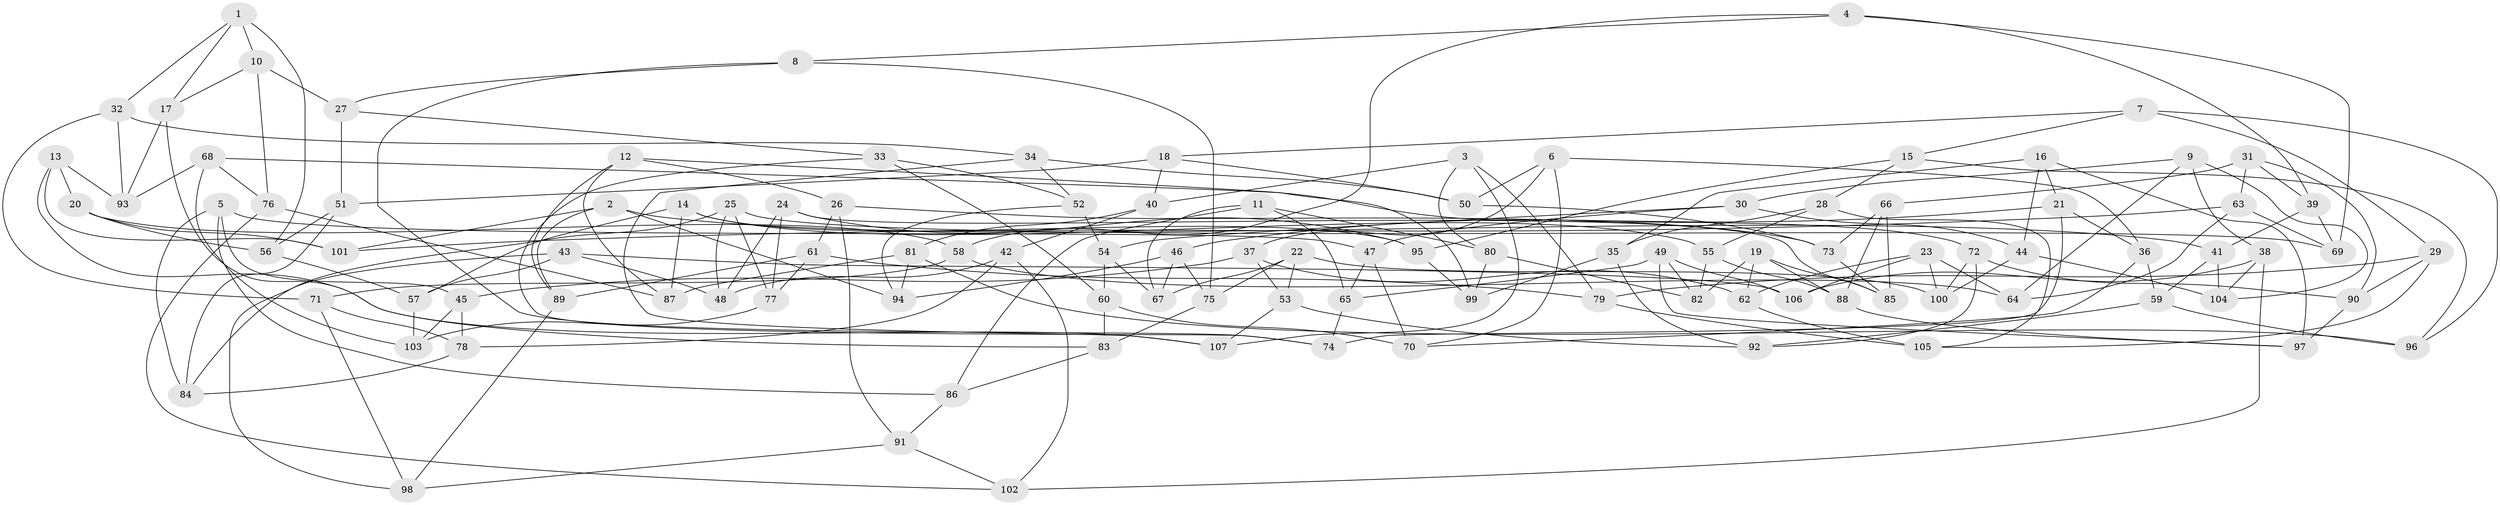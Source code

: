 // Generated by graph-tools (version 1.1) at 2025/56/03/09/25 04:56:57]
// undirected, 107 vertices, 214 edges
graph export_dot {
graph [start="1"]
  node [color=gray90,style=filled];
  1;
  2;
  3;
  4;
  5;
  6;
  7;
  8;
  9;
  10;
  11;
  12;
  13;
  14;
  15;
  16;
  17;
  18;
  19;
  20;
  21;
  22;
  23;
  24;
  25;
  26;
  27;
  28;
  29;
  30;
  31;
  32;
  33;
  34;
  35;
  36;
  37;
  38;
  39;
  40;
  41;
  42;
  43;
  44;
  45;
  46;
  47;
  48;
  49;
  50;
  51;
  52;
  53;
  54;
  55;
  56;
  57;
  58;
  59;
  60;
  61;
  62;
  63;
  64;
  65;
  66;
  67;
  68;
  69;
  70;
  71;
  72;
  73;
  74;
  75;
  76;
  77;
  78;
  79;
  80;
  81;
  82;
  83;
  84;
  85;
  86;
  87;
  88;
  89;
  90;
  91;
  92;
  93;
  94;
  95;
  96;
  97;
  98;
  99;
  100;
  101;
  102;
  103;
  104;
  105;
  106;
  107;
  1 -- 10;
  1 -- 17;
  1 -- 56;
  1 -- 32;
  2 -- 94;
  2 -- 101;
  2 -- 89;
  2 -- 41;
  3 -- 107;
  3 -- 40;
  3 -- 79;
  3 -- 80;
  4 -- 39;
  4 -- 58;
  4 -- 8;
  4 -- 69;
  5 -- 86;
  5 -- 84;
  5 -- 45;
  5 -- 47;
  6 -- 37;
  6 -- 70;
  6 -- 36;
  6 -- 50;
  7 -- 15;
  7 -- 96;
  7 -- 29;
  7 -- 18;
  8 -- 27;
  8 -- 74;
  8 -- 75;
  9 -- 64;
  9 -- 104;
  9 -- 38;
  9 -- 30;
  10 -- 17;
  10 -- 27;
  10 -- 76;
  11 -- 65;
  11 -- 86;
  11 -- 67;
  11 -- 80;
  12 -- 87;
  12 -- 89;
  12 -- 26;
  12 -- 99;
  13 -- 93;
  13 -- 107;
  13 -- 20;
  13 -- 101;
  14 -- 95;
  14 -- 55;
  14 -- 87;
  14 -- 57;
  15 -- 28;
  15 -- 96;
  15 -- 95;
  16 -- 21;
  16 -- 35;
  16 -- 97;
  16 -- 44;
  17 -- 93;
  17 -- 83;
  18 -- 40;
  18 -- 50;
  18 -- 51;
  19 -- 85;
  19 -- 82;
  19 -- 62;
  19 -- 88;
  20 -- 56;
  20 -- 101;
  20 -- 58;
  21 -- 74;
  21 -- 36;
  21 -- 46;
  22 -- 100;
  22 -- 67;
  22 -- 53;
  22 -- 75;
  23 -- 62;
  23 -- 100;
  23 -- 106;
  23 -- 64;
  24 -- 95;
  24 -- 48;
  24 -- 85;
  24 -- 77;
  25 -- 48;
  25 -- 69;
  25 -- 77;
  25 -- 84;
  26 -- 61;
  26 -- 91;
  26 -- 73;
  27 -- 33;
  27 -- 51;
  28 -- 55;
  28 -- 105;
  28 -- 35;
  29 -- 105;
  29 -- 90;
  29 -- 79;
  30 -- 47;
  30 -- 44;
  30 -- 54;
  31 -- 63;
  31 -- 66;
  31 -- 90;
  31 -- 39;
  32 -- 71;
  32 -- 34;
  32 -- 93;
  33 -- 60;
  33 -- 74;
  33 -- 52;
  34 -- 107;
  34 -- 50;
  34 -- 52;
  35 -- 92;
  35 -- 99;
  36 -- 70;
  36 -- 59;
  37 -- 45;
  37 -- 53;
  37 -- 62;
  38 -- 102;
  38 -- 106;
  38 -- 104;
  39 -- 41;
  39 -- 69;
  40 -- 81;
  40 -- 42;
  41 -- 59;
  41 -- 104;
  42 -- 48;
  42 -- 78;
  42 -- 102;
  43 -- 106;
  43 -- 48;
  43 -- 57;
  43 -- 98;
  44 -- 100;
  44 -- 104;
  45 -- 78;
  45 -- 103;
  46 -- 67;
  46 -- 94;
  46 -- 75;
  47 -- 65;
  47 -- 70;
  49 -- 97;
  49 -- 65;
  49 -- 82;
  49 -- 106;
  50 -- 73;
  51 -- 56;
  51 -- 84;
  52 -- 54;
  52 -- 94;
  53 -- 107;
  53 -- 92;
  54 -- 67;
  54 -- 60;
  55 -- 82;
  55 -- 88;
  56 -- 57;
  57 -- 103;
  58 -- 64;
  58 -- 71;
  59 -- 96;
  59 -- 92;
  60 -- 70;
  60 -- 83;
  61 -- 89;
  61 -- 77;
  61 -- 79;
  62 -- 105;
  63 -- 101;
  63 -- 69;
  63 -- 64;
  65 -- 74;
  66 -- 85;
  66 -- 88;
  66 -- 73;
  68 -- 72;
  68 -- 103;
  68 -- 76;
  68 -- 93;
  71 -- 98;
  71 -- 78;
  72 -- 100;
  72 -- 90;
  72 -- 92;
  73 -- 85;
  75 -- 83;
  76 -- 102;
  76 -- 87;
  77 -- 103;
  78 -- 84;
  79 -- 105;
  80 -- 82;
  80 -- 99;
  81 -- 94;
  81 -- 87;
  81 -- 96;
  83 -- 86;
  86 -- 91;
  88 -- 97;
  89 -- 98;
  90 -- 97;
  91 -- 98;
  91 -- 102;
  95 -- 99;
}
